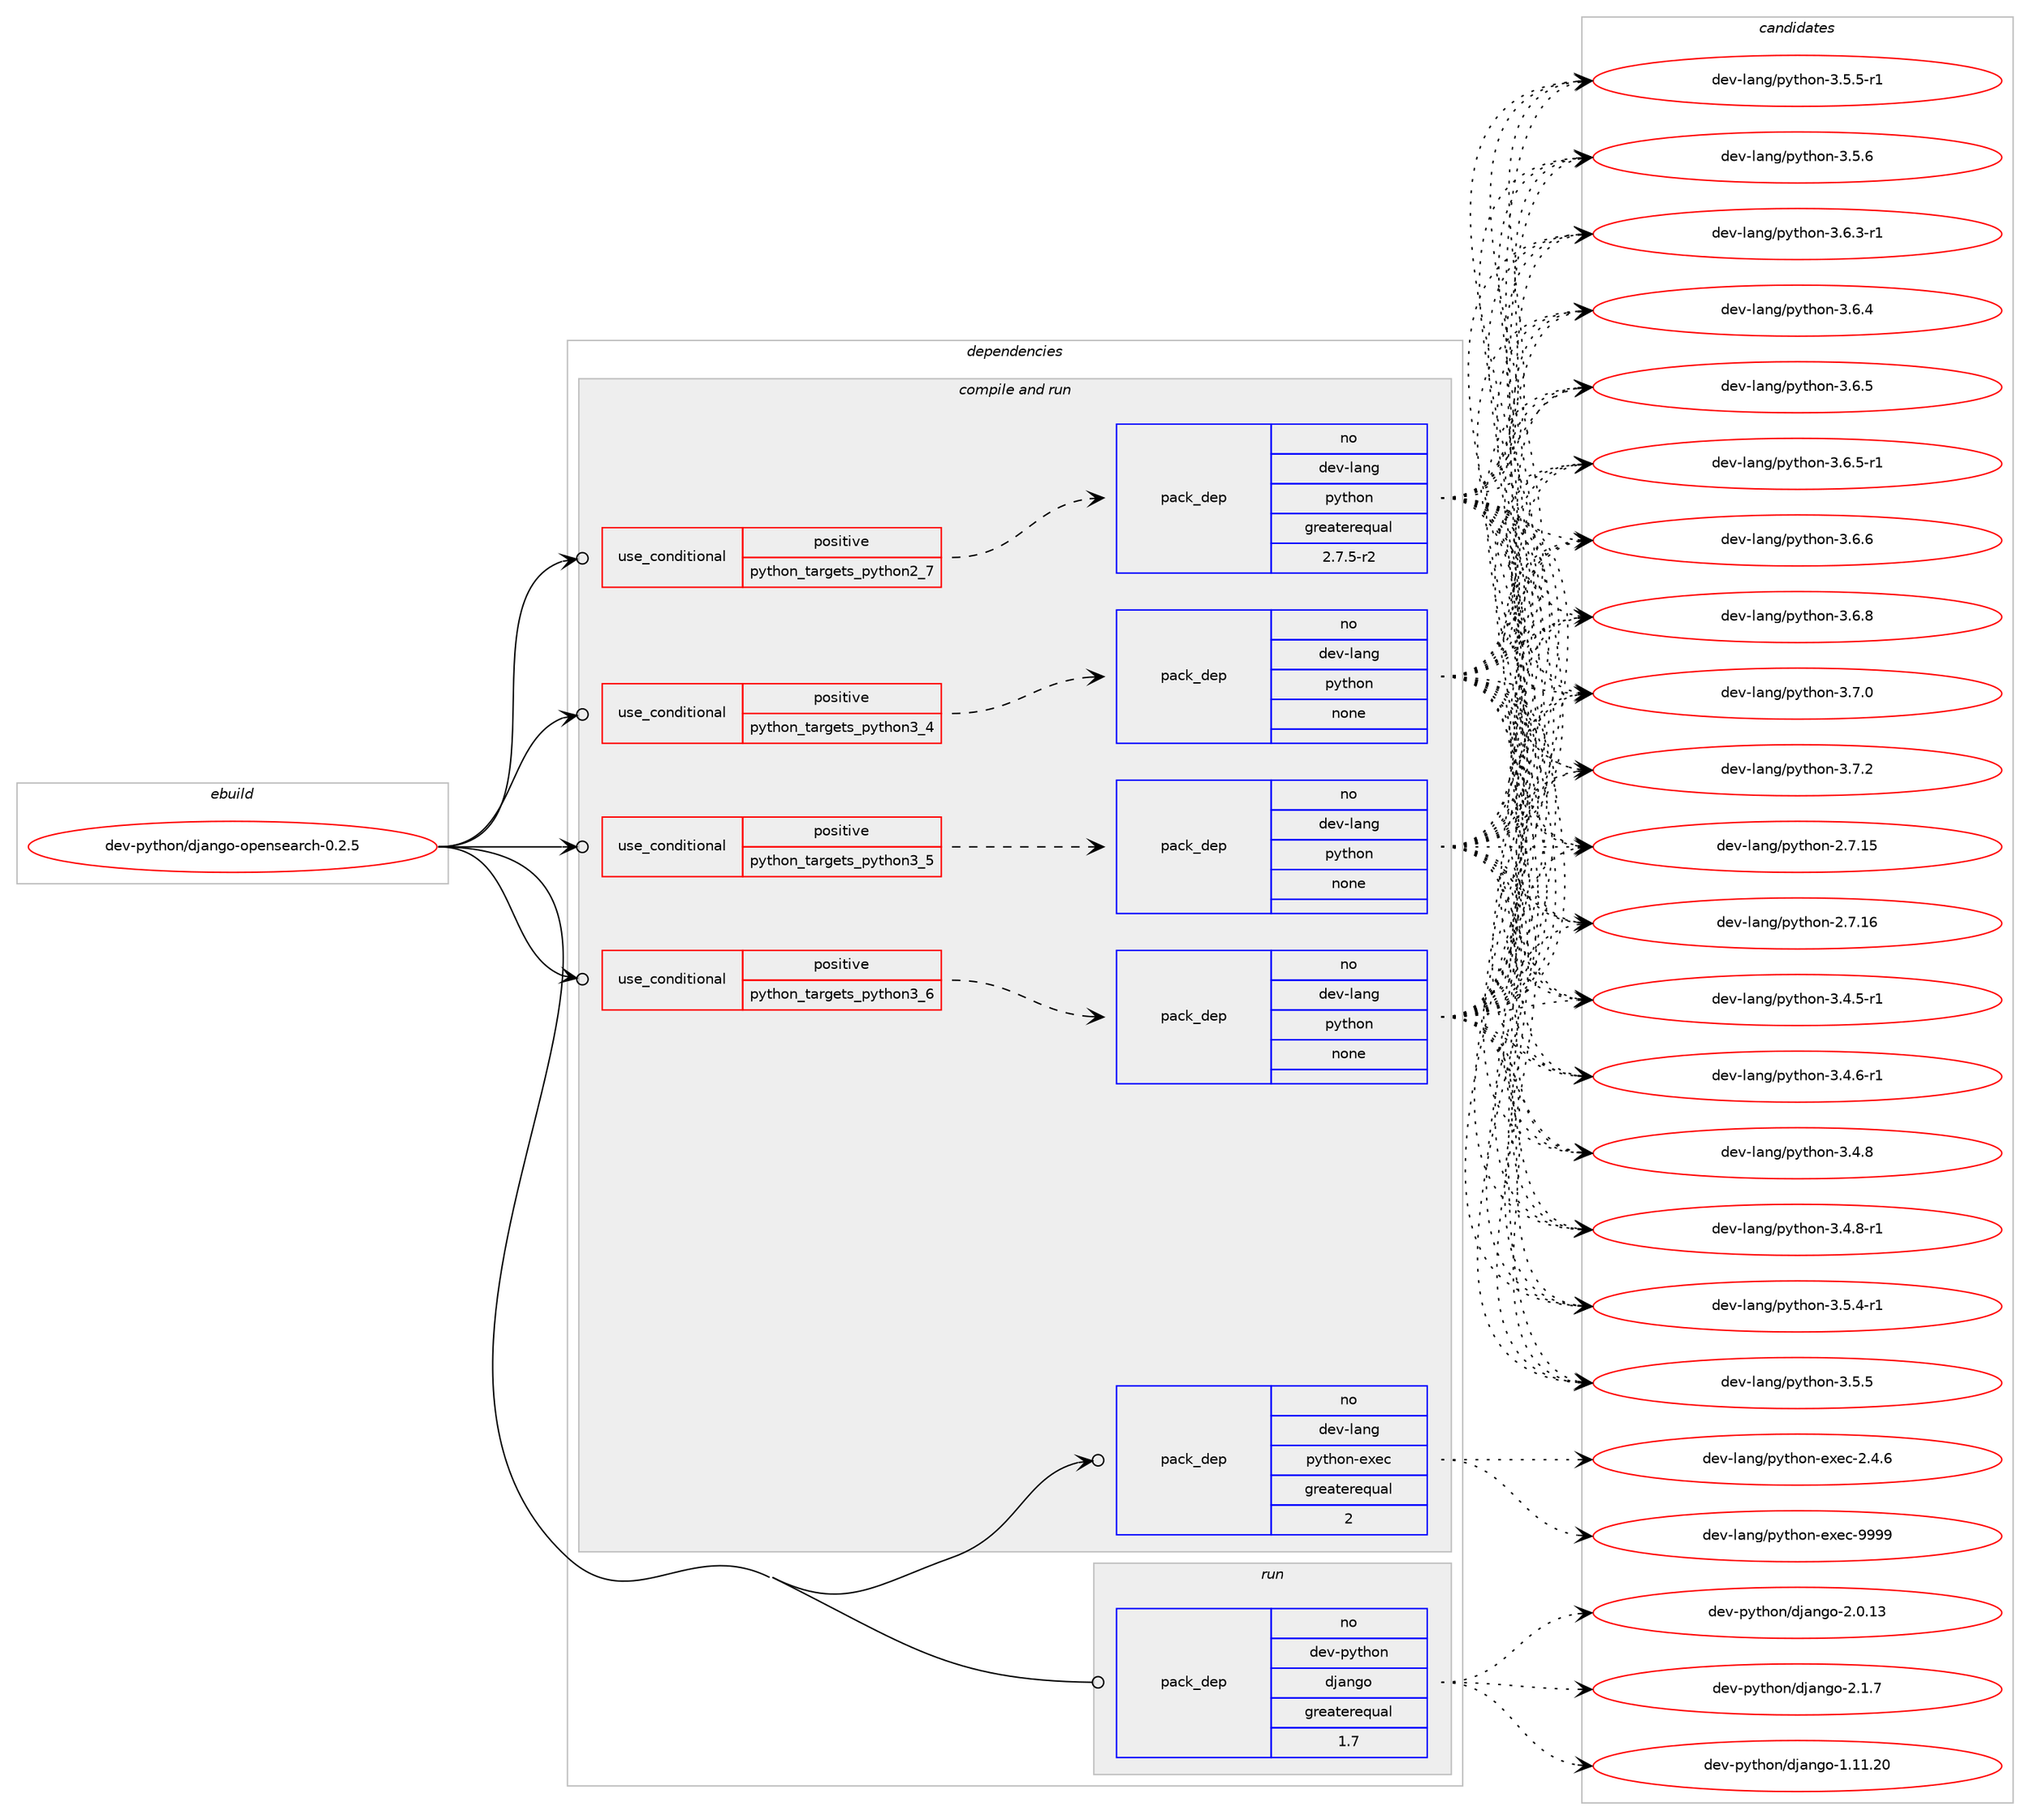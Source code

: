 digraph prolog {

# *************
# Graph options
# *************

newrank=true;
concentrate=true;
compound=true;
graph [rankdir=LR,fontname=Helvetica,fontsize=10,ranksep=1.5];#, ranksep=2.5, nodesep=0.2];
edge  [arrowhead=vee];
node  [fontname=Helvetica,fontsize=10];

# **********
# The ebuild
# **********

subgraph cluster_leftcol {
color=gray;
rank=same;
label=<<i>ebuild</i>>;
id [label="dev-python/django-opensearch-0.2.5", color=red, width=4, href="../dev-python/django-opensearch-0.2.5.svg"];
}

# ****************
# The dependencies
# ****************

subgraph cluster_midcol {
color=gray;
label=<<i>dependencies</i>>;
subgraph cluster_compile {
fillcolor="#eeeeee";
style=filled;
label=<<i>compile</i>>;
}
subgraph cluster_compileandrun {
fillcolor="#eeeeee";
style=filled;
label=<<i>compile and run</i>>;
subgraph cond373388 {
dependency1406333 [label=<<TABLE BORDER="0" CELLBORDER="1" CELLSPACING="0" CELLPADDING="4"><TR><TD ROWSPAN="3" CELLPADDING="10">use_conditional</TD></TR><TR><TD>positive</TD></TR><TR><TD>python_targets_python2_7</TD></TR></TABLE>>, shape=none, color=red];
subgraph pack1009689 {
dependency1406334 [label=<<TABLE BORDER="0" CELLBORDER="1" CELLSPACING="0" CELLPADDING="4" WIDTH="220"><TR><TD ROWSPAN="6" CELLPADDING="30">pack_dep</TD></TR><TR><TD WIDTH="110">no</TD></TR><TR><TD>dev-lang</TD></TR><TR><TD>python</TD></TR><TR><TD>greaterequal</TD></TR><TR><TD>2.7.5-r2</TD></TR></TABLE>>, shape=none, color=blue];
}
dependency1406333:e -> dependency1406334:w [weight=20,style="dashed",arrowhead="vee"];
}
id:e -> dependency1406333:w [weight=20,style="solid",arrowhead="odotvee"];
subgraph cond373389 {
dependency1406335 [label=<<TABLE BORDER="0" CELLBORDER="1" CELLSPACING="0" CELLPADDING="4"><TR><TD ROWSPAN="3" CELLPADDING="10">use_conditional</TD></TR><TR><TD>positive</TD></TR><TR><TD>python_targets_python3_4</TD></TR></TABLE>>, shape=none, color=red];
subgraph pack1009690 {
dependency1406336 [label=<<TABLE BORDER="0" CELLBORDER="1" CELLSPACING="0" CELLPADDING="4" WIDTH="220"><TR><TD ROWSPAN="6" CELLPADDING="30">pack_dep</TD></TR><TR><TD WIDTH="110">no</TD></TR><TR><TD>dev-lang</TD></TR><TR><TD>python</TD></TR><TR><TD>none</TD></TR><TR><TD></TD></TR></TABLE>>, shape=none, color=blue];
}
dependency1406335:e -> dependency1406336:w [weight=20,style="dashed",arrowhead="vee"];
}
id:e -> dependency1406335:w [weight=20,style="solid",arrowhead="odotvee"];
subgraph cond373390 {
dependency1406337 [label=<<TABLE BORDER="0" CELLBORDER="1" CELLSPACING="0" CELLPADDING="4"><TR><TD ROWSPAN="3" CELLPADDING="10">use_conditional</TD></TR><TR><TD>positive</TD></TR><TR><TD>python_targets_python3_5</TD></TR></TABLE>>, shape=none, color=red];
subgraph pack1009691 {
dependency1406338 [label=<<TABLE BORDER="0" CELLBORDER="1" CELLSPACING="0" CELLPADDING="4" WIDTH="220"><TR><TD ROWSPAN="6" CELLPADDING="30">pack_dep</TD></TR><TR><TD WIDTH="110">no</TD></TR><TR><TD>dev-lang</TD></TR><TR><TD>python</TD></TR><TR><TD>none</TD></TR><TR><TD></TD></TR></TABLE>>, shape=none, color=blue];
}
dependency1406337:e -> dependency1406338:w [weight=20,style="dashed",arrowhead="vee"];
}
id:e -> dependency1406337:w [weight=20,style="solid",arrowhead="odotvee"];
subgraph cond373391 {
dependency1406339 [label=<<TABLE BORDER="0" CELLBORDER="1" CELLSPACING="0" CELLPADDING="4"><TR><TD ROWSPAN="3" CELLPADDING="10">use_conditional</TD></TR><TR><TD>positive</TD></TR><TR><TD>python_targets_python3_6</TD></TR></TABLE>>, shape=none, color=red];
subgraph pack1009692 {
dependency1406340 [label=<<TABLE BORDER="0" CELLBORDER="1" CELLSPACING="0" CELLPADDING="4" WIDTH="220"><TR><TD ROWSPAN="6" CELLPADDING="30">pack_dep</TD></TR><TR><TD WIDTH="110">no</TD></TR><TR><TD>dev-lang</TD></TR><TR><TD>python</TD></TR><TR><TD>none</TD></TR><TR><TD></TD></TR></TABLE>>, shape=none, color=blue];
}
dependency1406339:e -> dependency1406340:w [weight=20,style="dashed",arrowhead="vee"];
}
id:e -> dependency1406339:w [weight=20,style="solid",arrowhead="odotvee"];
subgraph pack1009693 {
dependency1406341 [label=<<TABLE BORDER="0" CELLBORDER="1" CELLSPACING="0" CELLPADDING="4" WIDTH="220"><TR><TD ROWSPAN="6" CELLPADDING="30">pack_dep</TD></TR><TR><TD WIDTH="110">no</TD></TR><TR><TD>dev-lang</TD></TR><TR><TD>python-exec</TD></TR><TR><TD>greaterequal</TD></TR><TR><TD>2</TD></TR></TABLE>>, shape=none, color=blue];
}
id:e -> dependency1406341:w [weight=20,style="solid",arrowhead="odotvee"];
}
subgraph cluster_run {
fillcolor="#eeeeee";
style=filled;
label=<<i>run</i>>;
subgraph pack1009694 {
dependency1406342 [label=<<TABLE BORDER="0" CELLBORDER="1" CELLSPACING="0" CELLPADDING="4" WIDTH="220"><TR><TD ROWSPAN="6" CELLPADDING="30">pack_dep</TD></TR><TR><TD WIDTH="110">no</TD></TR><TR><TD>dev-python</TD></TR><TR><TD>django</TD></TR><TR><TD>greaterequal</TD></TR><TR><TD>1.7</TD></TR></TABLE>>, shape=none, color=blue];
}
id:e -> dependency1406342:w [weight=20,style="solid",arrowhead="odot"];
}
}

# **************
# The candidates
# **************

subgraph cluster_choices {
rank=same;
color=gray;
label=<<i>candidates</i>>;

subgraph choice1009689 {
color=black;
nodesep=1;
choice10010111845108971101034711212111610411111045504655464953 [label="dev-lang/python-2.7.15", color=red, width=4,href="../dev-lang/python-2.7.15.svg"];
choice10010111845108971101034711212111610411111045504655464954 [label="dev-lang/python-2.7.16", color=red, width=4,href="../dev-lang/python-2.7.16.svg"];
choice1001011184510897110103471121211161041111104551465246534511449 [label="dev-lang/python-3.4.5-r1", color=red, width=4,href="../dev-lang/python-3.4.5-r1.svg"];
choice1001011184510897110103471121211161041111104551465246544511449 [label="dev-lang/python-3.4.6-r1", color=red, width=4,href="../dev-lang/python-3.4.6-r1.svg"];
choice100101118451089711010347112121116104111110455146524656 [label="dev-lang/python-3.4.8", color=red, width=4,href="../dev-lang/python-3.4.8.svg"];
choice1001011184510897110103471121211161041111104551465246564511449 [label="dev-lang/python-3.4.8-r1", color=red, width=4,href="../dev-lang/python-3.4.8-r1.svg"];
choice1001011184510897110103471121211161041111104551465346524511449 [label="dev-lang/python-3.5.4-r1", color=red, width=4,href="../dev-lang/python-3.5.4-r1.svg"];
choice100101118451089711010347112121116104111110455146534653 [label="dev-lang/python-3.5.5", color=red, width=4,href="../dev-lang/python-3.5.5.svg"];
choice1001011184510897110103471121211161041111104551465346534511449 [label="dev-lang/python-3.5.5-r1", color=red, width=4,href="../dev-lang/python-3.5.5-r1.svg"];
choice100101118451089711010347112121116104111110455146534654 [label="dev-lang/python-3.5.6", color=red, width=4,href="../dev-lang/python-3.5.6.svg"];
choice1001011184510897110103471121211161041111104551465446514511449 [label="dev-lang/python-3.6.3-r1", color=red, width=4,href="../dev-lang/python-3.6.3-r1.svg"];
choice100101118451089711010347112121116104111110455146544652 [label="dev-lang/python-3.6.4", color=red, width=4,href="../dev-lang/python-3.6.4.svg"];
choice100101118451089711010347112121116104111110455146544653 [label="dev-lang/python-3.6.5", color=red, width=4,href="../dev-lang/python-3.6.5.svg"];
choice1001011184510897110103471121211161041111104551465446534511449 [label="dev-lang/python-3.6.5-r1", color=red, width=4,href="../dev-lang/python-3.6.5-r1.svg"];
choice100101118451089711010347112121116104111110455146544654 [label="dev-lang/python-3.6.6", color=red, width=4,href="../dev-lang/python-3.6.6.svg"];
choice100101118451089711010347112121116104111110455146544656 [label="dev-lang/python-3.6.8", color=red, width=4,href="../dev-lang/python-3.6.8.svg"];
choice100101118451089711010347112121116104111110455146554648 [label="dev-lang/python-3.7.0", color=red, width=4,href="../dev-lang/python-3.7.0.svg"];
choice100101118451089711010347112121116104111110455146554650 [label="dev-lang/python-3.7.2", color=red, width=4,href="../dev-lang/python-3.7.2.svg"];
dependency1406334:e -> choice10010111845108971101034711212111610411111045504655464953:w [style=dotted,weight="100"];
dependency1406334:e -> choice10010111845108971101034711212111610411111045504655464954:w [style=dotted,weight="100"];
dependency1406334:e -> choice1001011184510897110103471121211161041111104551465246534511449:w [style=dotted,weight="100"];
dependency1406334:e -> choice1001011184510897110103471121211161041111104551465246544511449:w [style=dotted,weight="100"];
dependency1406334:e -> choice100101118451089711010347112121116104111110455146524656:w [style=dotted,weight="100"];
dependency1406334:e -> choice1001011184510897110103471121211161041111104551465246564511449:w [style=dotted,weight="100"];
dependency1406334:e -> choice1001011184510897110103471121211161041111104551465346524511449:w [style=dotted,weight="100"];
dependency1406334:e -> choice100101118451089711010347112121116104111110455146534653:w [style=dotted,weight="100"];
dependency1406334:e -> choice1001011184510897110103471121211161041111104551465346534511449:w [style=dotted,weight="100"];
dependency1406334:e -> choice100101118451089711010347112121116104111110455146534654:w [style=dotted,weight="100"];
dependency1406334:e -> choice1001011184510897110103471121211161041111104551465446514511449:w [style=dotted,weight="100"];
dependency1406334:e -> choice100101118451089711010347112121116104111110455146544652:w [style=dotted,weight="100"];
dependency1406334:e -> choice100101118451089711010347112121116104111110455146544653:w [style=dotted,weight="100"];
dependency1406334:e -> choice1001011184510897110103471121211161041111104551465446534511449:w [style=dotted,weight="100"];
dependency1406334:e -> choice100101118451089711010347112121116104111110455146544654:w [style=dotted,weight="100"];
dependency1406334:e -> choice100101118451089711010347112121116104111110455146544656:w [style=dotted,weight="100"];
dependency1406334:e -> choice100101118451089711010347112121116104111110455146554648:w [style=dotted,weight="100"];
dependency1406334:e -> choice100101118451089711010347112121116104111110455146554650:w [style=dotted,weight="100"];
}
subgraph choice1009690 {
color=black;
nodesep=1;
choice10010111845108971101034711212111610411111045504655464953 [label="dev-lang/python-2.7.15", color=red, width=4,href="../dev-lang/python-2.7.15.svg"];
choice10010111845108971101034711212111610411111045504655464954 [label="dev-lang/python-2.7.16", color=red, width=4,href="../dev-lang/python-2.7.16.svg"];
choice1001011184510897110103471121211161041111104551465246534511449 [label="dev-lang/python-3.4.5-r1", color=red, width=4,href="../dev-lang/python-3.4.5-r1.svg"];
choice1001011184510897110103471121211161041111104551465246544511449 [label="dev-lang/python-3.4.6-r1", color=red, width=4,href="../dev-lang/python-3.4.6-r1.svg"];
choice100101118451089711010347112121116104111110455146524656 [label="dev-lang/python-3.4.8", color=red, width=4,href="../dev-lang/python-3.4.8.svg"];
choice1001011184510897110103471121211161041111104551465246564511449 [label="dev-lang/python-3.4.8-r1", color=red, width=4,href="../dev-lang/python-3.4.8-r1.svg"];
choice1001011184510897110103471121211161041111104551465346524511449 [label="dev-lang/python-3.5.4-r1", color=red, width=4,href="../dev-lang/python-3.5.4-r1.svg"];
choice100101118451089711010347112121116104111110455146534653 [label="dev-lang/python-3.5.5", color=red, width=4,href="../dev-lang/python-3.5.5.svg"];
choice1001011184510897110103471121211161041111104551465346534511449 [label="dev-lang/python-3.5.5-r1", color=red, width=4,href="../dev-lang/python-3.5.5-r1.svg"];
choice100101118451089711010347112121116104111110455146534654 [label="dev-lang/python-3.5.6", color=red, width=4,href="../dev-lang/python-3.5.6.svg"];
choice1001011184510897110103471121211161041111104551465446514511449 [label="dev-lang/python-3.6.3-r1", color=red, width=4,href="../dev-lang/python-3.6.3-r1.svg"];
choice100101118451089711010347112121116104111110455146544652 [label="dev-lang/python-3.6.4", color=red, width=4,href="../dev-lang/python-3.6.4.svg"];
choice100101118451089711010347112121116104111110455146544653 [label="dev-lang/python-3.6.5", color=red, width=4,href="../dev-lang/python-3.6.5.svg"];
choice1001011184510897110103471121211161041111104551465446534511449 [label="dev-lang/python-3.6.5-r1", color=red, width=4,href="../dev-lang/python-3.6.5-r1.svg"];
choice100101118451089711010347112121116104111110455146544654 [label="dev-lang/python-3.6.6", color=red, width=4,href="../dev-lang/python-3.6.6.svg"];
choice100101118451089711010347112121116104111110455146544656 [label="dev-lang/python-3.6.8", color=red, width=4,href="../dev-lang/python-3.6.8.svg"];
choice100101118451089711010347112121116104111110455146554648 [label="dev-lang/python-3.7.0", color=red, width=4,href="../dev-lang/python-3.7.0.svg"];
choice100101118451089711010347112121116104111110455146554650 [label="dev-lang/python-3.7.2", color=red, width=4,href="../dev-lang/python-3.7.2.svg"];
dependency1406336:e -> choice10010111845108971101034711212111610411111045504655464953:w [style=dotted,weight="100"];
dependency1406336:e -> choice10010111845108971101034711212111610411111045504655464954:w [style=dotted,weight="100"];
dependency1406336:e -> choice1001011184510897110103471121211161041111104551465246534511449:w [style=dotted,weight="100"];
dependency1406336:e -> choice1001011184510897110103471121211161041111104551465246544511449:w [style=dotted,weight="100"];
dependency1406336:e -> choice100101118451089711010347112121116104111110455146524656:w [style=dotted,weight="100"];
dependency1406336:e -> choice1001011184510897110103471121211161041111104551465246564511449:w [style=dotted,weight="100"];
dependency1406336:e -> choice1001011184510897110103471121211161041111104551465346524511449:w [style=dotted,weight="100"];
dependency1406336:e -> choice100101118451089711010347112121116104111110455146534653:w [style=dotted,weight="100"];
dependency1406336:e -> choice1001011184510897110103471121211161041111104551465346534511449:w [style=dotted,weight="100"];
dependency1406336:e -> choice100101118451089711010347112121116104111110455146534654:w [style=dotted,weight="100"];
dependency1406336:e -> choice1001011184510897110103471121211161041111104551465446514511449:w [style=dotted,weight="100"];
dependency1406336:e -> choice100101118451089711010347112121116104111110455146544652:w [style=dotted,weight="100"];
dependency1406336:e -> choice100101118451089711010347112121116104111110455146544653:w [style=dotted,weight="100"];
dependency1406336:e -> choice1001011184510897110103471121211161041111104551465446534511449:w [style=dotted,weight="100"];
dependency1406336:e -> choice100101118451089711010347112121116104111110455146544654:w [style=dotted,weight="100"];
dependency1406336:e -> choice100101118451089711010347112121116104111110455146544656:w [style=dotted,weight="100"];
dependency1406336:e -> choice100101118451089711010347112121116104111110455146554648:w [style=dotted,weight="100"];
dependency1406336:e -> choice100101118451089711010347112121116104111110455146554650:w [style=dotted,weight="100"];
}
subgraph choice1009691 {
color=black;
nodesep=1;
choice10010111845108971101034711212111610411111045504655464953 [label="dev-lang/python-2.7.15", color=red, width=4,href="../dev-lang/python-2.7.15.svg"];
choice10010111845108971101034711212111610411111045504655464954 [label="dev-lang/python-2.7.16", color=red, width=4,href="../dev-lang/python-2.7.16.svg"];
choice1001011184510897110103471121211161041111104551465246534511449 [label="dev-lang/python-3.4.5-r1", color=red, width=4,href="../dev-lang/python-3.4.5-r1.svg"];
choice1001011184510897110103471121211161041111104551465246544511449 [label="dev-lang/python-3.4.6-r1", color=red, width=4,href="../dev-lang/python-3.4.6-r1.svg"];
choice100101118451089711010347112121116104111110455146524656 [label="dev-lang/python-3.4.8", color=red, width=4,href="../dev-lang/python-3.4.8.svg"];
choice1001011184510897110103471121211161041111104551465246564511449 [label="dev-lang/python-3.4.8-r1", color=red, width=4,href="../dev-lang/python-3.4.8-r1.svg"];
choice1001011184510897110103471121211161041111104551465346524511449 [label="dev-lang/python-3.5.4-r1", color=red, width=4,href="../dev-lang/python-3.5.4-r1.svg"];
choice100101118451089711010347112121116104111110455146534653 [label="dev-lang/python-3.5.5", color=red, width=4,href="../dev-lang/python-3.5.5.svg"];
choice1001011184510897110103471121211161041111104551465346534511449 [label="dev-lang/python-3.5.5-r1", color=red, width=4,href="../dev-lang/python-3.5.5-r1.svg"];
choice100101118451089711010347112121116104111110455146534654 [label="dev-lang/python-3.5.6", color=red, width=4,href="../dev-lang/python-3.5.6.svg"];
choice1001011184510897110103471121211161041111104551465446514511449 [label="dev-lang/python-3.6.3-r1", color=red, width=4,href="../dev-lang/python-3.6.3-r1.svg"];
choice100101118451089711010347112121116104111110455146544652 [label="dev-lang/python-3.6.4", color=red, width=4,href="../dev-lang/python-3.6.4.svg"];
choice100101118451089711010347112121116104111110455146544653 [label="dev-lang/python-3.6.5", color=red, width=4,href="../dev-lang/python-3.6.5.svg"];
choice1001011184510897110103471121211161041111104551465446534511449 [label="dev-lang/python-3.6.5-r1", color=red, width=4,href="../dev-lang/python-3.6.5-r1.svg"];
choice100101118451089711010347112121116104111110455146544654 [label="dev-lang/python-3.6.6", color=red, width=4,href="../dev-lang/python-3.6.6.svg"];
choice100101118451089711010347112121116104111110455146544656 [label="dev-lang/python-3.6.8", color=red, width=4,href="../dev-lang/python-3.6.8.svg"];
choice100101118451089711010347112121116104111110455146554648 [label="dev-lang/python-3.7.0", color=red, width=4,href="../dev-lang/python-3.7.0.svg"];
choice100101118451089711010347112121116104111110455146554650 [label="dev-lang/python-3.7.2", color=red, width=4,href="../dev-lang/python-3.7.2.svg"];
dependency1406338:e -> choice10010111845108971101034711212111610411111045504655464953:w [style=dotted,weight="100"];
dependency1406338:e -> choice10010111845108971101034711212111610411111045504655464954:w [style=dotted,weight="100"];
dependency1406338:e -> choice1001011184510897110103471121211161041111104551465246534511449:w [style=dotted,weight="100"];
dependency1406338:e -> choice1001011184510897110103471121211161041111104551465246544511449:w [style=dotted,weight="100"];
dependency1406338:e -> choice100101118451089711010347112121116104111110455146524656:w [style=dotted,weight="100"];
dependency1406338:e -> choice1001011184510897110103471121211161041111104551465246564511449:w [style=dotted,weight="100"];
dependency1406338:e -> choice1001011184510897110103471121211161041111104551465346524511449:w [style=dotted,weight="100"];
dependency1406338:e -> choice100101118451089711010347112121116104111110455146534653:w [style=dotted,weight="100"];
dependency1406338:e -> choice1001011184510897110103471121211161041111104551465346534511449:w [style=dotted,weight="100"];
dependency1406338:e -> choice100101118451089711010347112121116104111110455146534654:w [style=dotted,weight="100"];
dependency1406338:e -> choice1001011184510897110103471121211161041111104551465446514511449:w [style=dotted,weight="100"];
dependency1406338:e -> choice100101118451089711010347112121116104111110455146544652:w [style=dotted,weight="100"];
dependency1406338:e -> choice100101118451089711010347112121116104111110455146544653:w [style=dotted,weight="100"];
dependency1406338:e -> choice1001011184510897110103471121211161041111104551465446534511449:w [style=dotted,weight="100"];
dependency1406338:e -> choice100101118451089711010347112121116104111110455146544654:w [style=dotted,weight="100"];
dependency1406338:e -> choice100101118451089711010347112121116104111110455146544656:w [style=dotted,weight="100"];
dependency1406338:e -> choice100101118451089711010347112121116104111110455146554648:w [style=dotted,weight="100"];
dependency1406338:e -> choice100101118451089711010347112121116104111110455146554650:w [style=dotted,weight="100"];
}
subgraph choice1009692 {
color=black;
nodesep=1;
choice10010111845108971101034711212111610411111045504655464953 [label="dev-lang/python-2.7.15", color=red, width=4,href="../dev-lang/python-2.7.15.svg"];
choice10010111845108971101034711212111610411111045504655464954 [label="dev-lang/python-2.7.16", color=red, width=4,href="../dev-lang/python-2.7.16.svg"];
choice1001011184510897110103471121211161041111104551465246534511449 [label="dev-lang/python-3.4.5-r1", color=red, width=4,href="../dev-lang/python-3.4.5-r1.svg"];
choice1001011184510897110103471121211161041111104551465246544511449 [label="dev-lang/python-3.4.6-r1", color=red, width=4,href="../dev-lang/python-3.4.6-r1.svg"];
choice100101118451089711010347112121116104111110455146524656 [label="dev-lang/python-3.4.8", color=red, width=4,href="../dev-lang/python-3.4.8.svg"];
choice1001011184510897110103471121211161041111104551465246564511449 [label="dev-lang/python-3.4.8-r1", color=red, width=4,href="../dev-lang/python-3.4.8-r1.svg"];
choice1001011184510897110103471121211161041111104551465346524511449 [label="dev-lang/python-3.5.4-r1", color=red, width=4,href="../dev-lang/python-3.5.4-r1.svg"];
choice100101118451089711010347112121116104111110455146534653 [label="dev-lang/python-3.5.5", color=red, width=4,href="../dev-lang/python-3.5.5.svg"];
choice1001011184510897110103471121211161041111104551465346534511449 [label="dev-lang/python-3.5.5-r1", color=red, width=4,href="../dev-lang/python-3.5.5-r1.svg"];
choice100101118451089711010347112121116104111110455146534654 [label="dev-lang/python-3.5.6", color=red, width=4,href="../dev-lang/python-3.5.6.svg"];
choice1001011184510897110103471121211161041111104551465446514511449 [label="dev-lang/python-3.6.3-r1", color=red, width=4,href="../dev-lang/python-3.6.3-r1.svg"];
choice100101118451089711010347112121116104111110455146544652 [label="dev-lang/python-3.6.4", color=red, width=4,href="../dev-lang/python-3.6.4.svg"];
choice100101118451089711010347112121116104111110455146544653 [label="dev-lang/python-3.6.5", color=red, width=4,href="../dev-lang/python-3.6.5.svg"];
choice1001011184510897110103471121211161041111104551465446534511449 [label="dev-lang/python-3.6.5-r1", color=red, width=4,href="../dev-lang/python-3.6.5-r1.svg"];
choice100101118451089711010347112121116104111110455146544654 [label="dev-lang/python-3.6.6", color=red, width=4,href="../dev-lang/python-3.6.6.svg"];
choice100101118451089711010347112121116104111110455146544656 [label="dev-lang/python-3.6.8", color=red, width=4,href="../dev-lang/python-3.6.8.svg"];
choice100101118451089711010347112121116104111110455146554648 [label="dev-lang/python-3.7.0", color=red, width=4,href="../dev-lang/python-3.7.0.svg"];
choice100101118451089711010347112121116104111110455146554650 [label="dev-lang/python-3.7.2", color=red, width=4,href="../dev-lang/python-3.7.2.svg"];
dependency1406340:e -> choice10010111845108971101034711212111610411111045504655464953:w [style=dotted,weight="100"];
dependency1406340:e -> choice10010111845108971101034711212111610411111045504655464954:w [style=dotted,weight="100"];
dependency1406340:e -> choice1001011184510897110103471121211161041111104551465246534511449:w [style=dotted,weight="100"];
dependency1406340:e -> choice1001011184510897110103471121211161041111104551465246544511449:w [style=dotted,weight="100"];
dependency1406340:e -> choice100101118451089711010347112121116104111110455146524656:w [style=dotted,weight="100"];
dependency1406340:e -> choice1001011184510897110103471121211161041111104551465246564511449:w [style=dotted,weight="100"];
dependency1406340:e -> choice1001011184510897110103471121211161041111104551465346524511449:w [style=dotted,weight="100"];
dependency1406340:e -> choice100101118451089711010347112121116104111110455146534653:w [style=dotted,weight="100"];
dependency1406340:e -> choice1001011184510897110103471121211161041111104551465346534511449:w [style=dotted,weight="100"];
dependency1406340:e -> choice100101118451089711010347112121116104111110455146534654:w [style=dotted,weight="100"];
dependency1406340:e -> choice1001011184510897110103471121211161041111104551465446514511449:w [style=dotted,weight="100"];
dependency1406340:e -> choice100101118451089711010347112121116104111110455146544652:w [style=dotted,weight="100"];
dependency1406340:e -> choice100101118451089711010347112121116104111110455146544653:w [style=dotted,weight="100"];
dependency1406340:e -> choice1001011184510897110103471121211161041111104551465446534511449:w [style=dotted,weight="100"];
dependency1406340:e -> choice100101118451089711010347112121116104111110455146544654:w [style=dotted,weight="100"];
dependency1406340:e -> choice100101118451089711010347112121116104111110455146544656:w [style=dotted,weight="100"];
dependency1406340:e -> choice100101118451089711010347112121116104111110455146554648:w [style=dotted,weight="100"];
dependency1406340:e -> choice100101118451089711010347112121116104111110455146554650:w [style=dotted,weight="100"];
}
subgraph choice1009693 {
color=black;
nodesep=1;
choice1001011184510897110103471121211161041111104510112010199455046524654 [label="dev-lang/python-exec-2.4.6", color=red, width=4,href="../dev-lang/python-exec-2.4.6.svg"];
choice10010111845108971101034711212111610411111045101120101994557575757 [label="dev-lang/python-exec-9999", color=red, width=4,href="../dev-lang/python-exec-9999.svg"];
dependency1406341:e -> choice1001011184510897110103471121211161041111104510112010199455046524654:w [style=dotted,weight="100"];
dependency1406341:e -> choice10010111845108971101034711212111610411111045101120101994557575757:w [style=dotted,weight="100"];
}
subgraph choice1009694 {
color=black;
nodesep=1;
choice1001011184511212111610411111047100106971101031114549464949465048 [label="dev-python/django-1.11.20", color=red, width=4,href="../dev-python/django-1.11.20.svg"];
choice10010111845112121116104111110471001069711010311145504648464951 [label="dev-python/django-2.0.13", color=red, width=4,href="../dev-python/django-2.0.13.svg"];
choice100101118451121211161041111104710010697110103111455046494655 [label="dev-python/django-2.1.7", color=red, width=4,href="../dev-python/django-2.1.7.svg"];
dependency1406342:e -> choice1001011184511212111610411111047100106971101031114549464949465048:w [style=dotted,weight="100"];
dependency1406342:e -> choice10010111845112121116104111110471001069711010311145504648464951:w [style=dotted,weight="100"];
dependency1406342:e -> choice100101118451121211161041111104710010697110103111455046494655:w [style=dotted,weight="100"];
}
}

}

